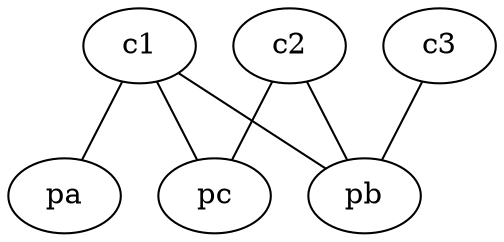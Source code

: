 strict graph A {
c1 ["tipo"=c]
c2 ["tipo"=c]
c3 ["tipo"=c]
pa ["tipo"=p]
pb ["tipo"=p]
pc ["tipo"=p]
	c1 -- pa
	c1 -- pb
	c1 -- pc
	c2 -- pb 
	c2 -- pc
	c3 -- pb
}
